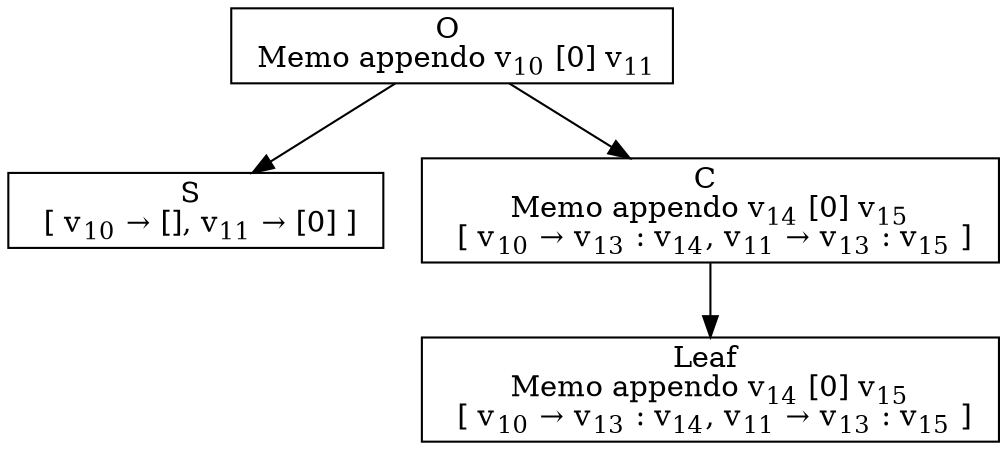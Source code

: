 digraph {
    graph [rankdir=TB
          ,bgcolor=transparent];
    node [shape=box
         ,fillcolor=white
         ,style=filled];
    0 [label=<O <BR/> Memo appendo v<SUB>10</SUB> [0] v<SUB>11</SUB>>];
    1 [label=<S <BR/>  [ v<SUB>10</SUB> &rarr; [], v<SUB>11</SUB> &rarr; [0] ] >];
    2 [label=<C <BR/> Memo appendo v<SUB>14</SUB> [0] v<SUB>15</SUB> <BR/>  [ v<SUB>10</SUB> &rarr; v<SUB>13</SUB> : v<SUB>14</SUB>, v<SUB>11</SUB> &rarr; v<SUB>13</SUB> : v<SUB>15</SUB> ] >];
    3 [label=<Leaf <BR/> Memo appendo v<SUB>14</SUB> [0] v<SUB>15</SUB> <BR/>  [ v<SUB>10</SUB> &rarr; v<SUB>13</SUB> : v<SUB>14</SUB>, v<SUB>11</SUB> &rarr; v<SUB>13</SUB> : v<SUB>15</SUB> ] >];
    0 -> 1 [label=""];
    0 -> 2 [label=""];
    2 -> 3 [label=""];
}